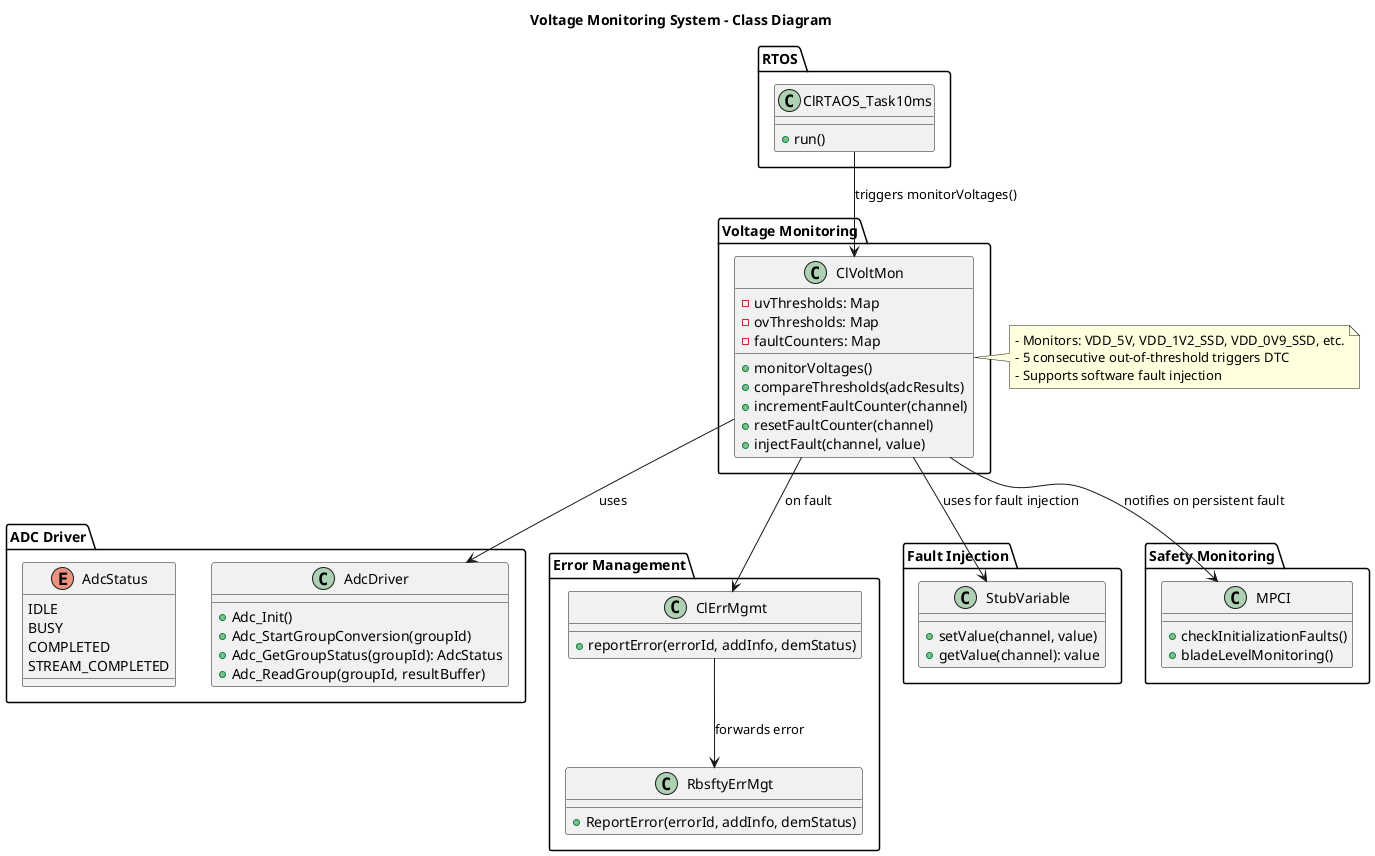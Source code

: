 @startuml
title Voltage Monitoring System - Class Diagram

package "RTOS" {
    class ClRTAOS_Task10ms {
        +run()
    }
}

package "ADC Driver" {
    class AdcDriver {
        +Adc_Init()
        +Adc_StartGroupConversion(groupId)
        +Adc_GetGroupStatus(groupId): AdcStatus
        +Adc_ReadGroup(groupId, resultBuffer)
    }
    enum AdcStatus {
        IDLE
        BUSY
        COMPLETED
        STREAM_COMPLETED
    }
}

package "Voltage Monitoring" {
    class ClVoltMon {
        +monitorVoltages()
        +compareThresholds(adcResults)
        +incrementFaultCounter(channel)
        +resetFaultCounter(channel)
        +injectFault(channel, value)
        -uvThresholds: Map
        -ovThresholds: Map
        -faultCounters: Map
    }
}

package "Error Management" {
    class ClErrMgmt {
        +reportError(errorId, addInfo, demStatus)
    }
    class RbsftyErrMgt {
        +ReportError(errorId, addInfo, demStatus)
    }
}

package "Fault Injection" {
    class StubVariable {
        +setValue(channel, value)
        +getValue(channel): value
    }
}

package "Safety Monitoring" {
    class MPCI {
        +checkInitializationFaults()
        +bladeLevelMonitoring()
    }
}

' Associations
ClRTAOS_Task10ms --> ClVoltMon : triggers monitorVoltages()
ClVoltMon --> AdcDriver : uses
ClVoltMon --> ClErrMgmt : on fault
ClErrMgmt --> RbsftyErrMgt : forwards error
ClVoltMon --> StubVariable : uses for fault injection
ClVoltMon --> MPCI : notifies on persistent fault

' Notes for key data flows
note right of ClVoltMon
- Monitors: VDD_5V, VDD_1V2_SSD, VDD_0V9_SSD, etc.
- 5 consecutive out-of-threshold triggers DTC
- Supports software fault injection
end note

@enduml